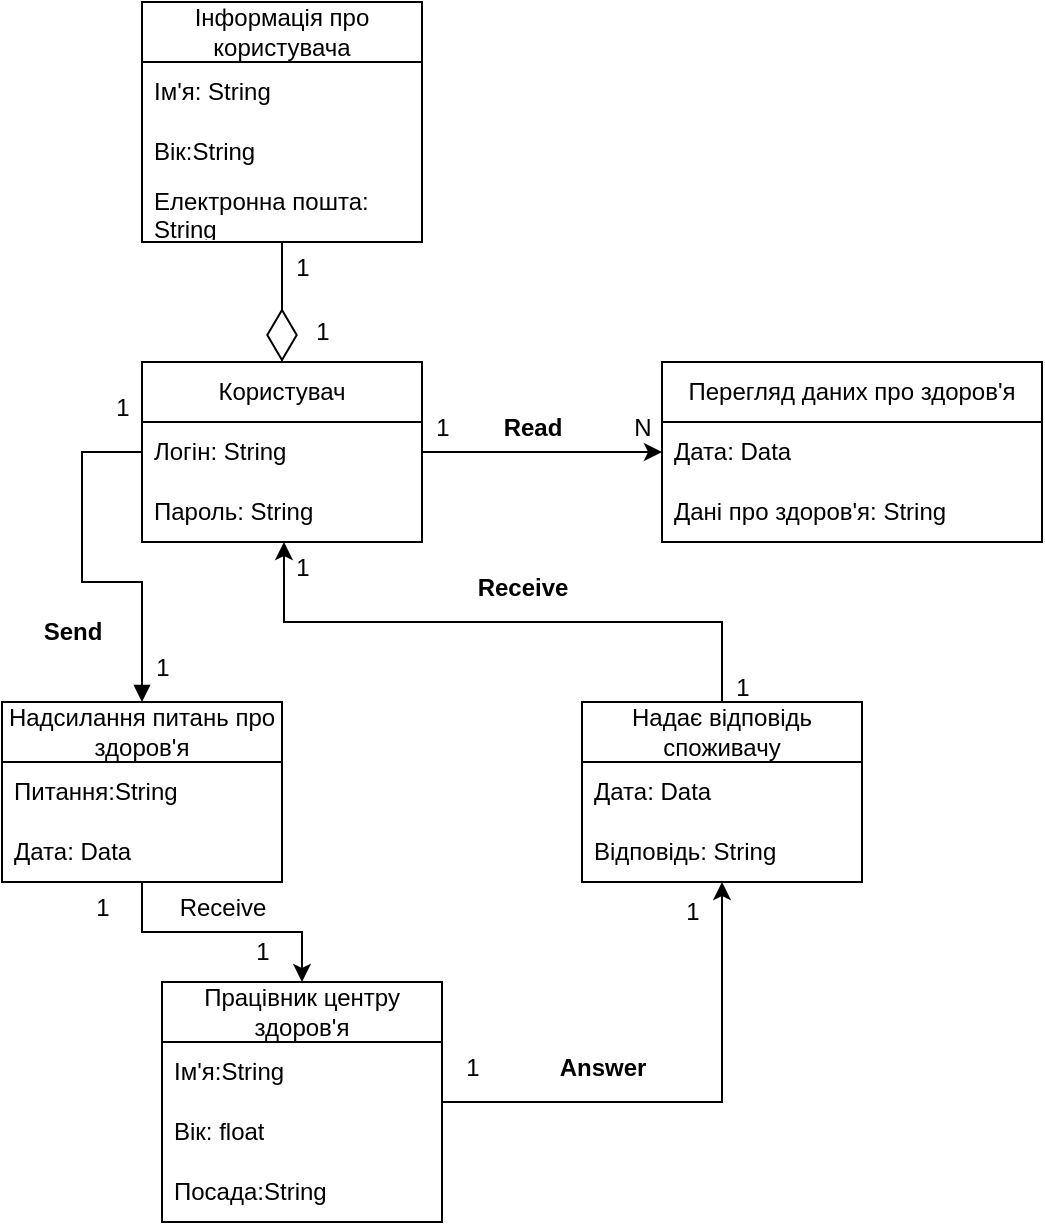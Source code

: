 <mxfile version="22.0.4" type="device">
  <diagram name="Page-1" id="9f46799a-70d6-7492-0946-bef42562c5a5">
    <mxGraphModel dx="1674" dy="746" grid="1" gridSize="10" guides="1" tooltips="1" connect="1" arrows="1" fold="1" page="1" pageScale="1" pageWidth="1100" pageHeight="850" background="none" math="0" shadow="0">
      <root>
        <mxCell id="0" />
        <mxCell id="1" parent="0" />
        <mxCell id="9bia1SHxIzR9saYs0n-D-1" value="Перегляд даних про здоров&#39;я" style="swimlane;fontStyle=0;childLayout=stackLayout;horizontal=1;startSize=30;horizontalStack=0;resizeParent=1;resizeParentMax=0;resizeLast=0;collapsible=1;marginBottom=0;whiteSpace=wrap;html=1;" parent="1" vertex="1">
          <mxGeometry x="330" y="250" width="190" height="90" as="geometry" />
        </mxCell>
        <mxCell id="9bia1SHxIzR9saYs0n-D-2" value="Дата: Data" style="text;strokeColor=none;fillColor=none;align=left;verticalAlign=middle;spacingLeft=4;spacingRight=4;overflow=hidden;points=[[0,0.5],[1,0.5]];portConstraint=eastwest;rotatable=0;whiteSpace=wrap;html=1;" parent="9bia1SHxIzR9saYs0n-D-1" vertex="1">
          <mxGeometry y="30" width="190" height="30" as="geometry" />
        </mxCell>
        <mxCell id="9bia1SHxIzR9saYs0n-D-4" value="Дані про здоров&#39;я: String" style="text;strokeColor=none;fillColor=none;align=left;verticalAlign=middle;spacingLeft=4;spacingRight=4;overflow=hidden;points=[[0,0.5],[1,0.5]];portConstraint=eastwest;rotatable=0;whiteSpace=wrap;html=1;" parent="9bia1SHxIzR9saYs0n-D-1" vertex="1">
          <mxGeometry y="60" width="190" height="30" as="geometry" />
        </mxCell>
        <mxCell id="9bia1SHxIzR9saYs0n-D-5" value="Користувач" style="swimlane;fontStyle=0;childLayout=stackLayout;horizontal=1;startSize=30;horizontalStack=0;resizeParent=1;resizeParentMax=0;resizeLast=0;collapsible=1;marginBottom=0;whiteSpace=wrap;html=1;" parent="1" vertex="1">
          <mxGeometry x="70" y="250" width="140" height="90" as="geometry" />
        </mxCell>
        <mxCell id="9bia1SHxIzR9saYs0n-D-6" value="Логін: String" style="text;strokeColor=none;fillColor=none;align=left;verticalAlign=middle;spacingLeft=4;spacingRight=4;overflow=hidden;points=[[0,0.5],[1,0.5]];portConstraint=eastwest;rotatable=0;whiteSpace=wrap;html=1;" parent="9bia1SHxIzR9saYs0n-D-5" vertex="1">
          <mxGeometry y="30" width="140" height="30" as="geometry" />
        </mxCell>
        <mxCell id="9bia1SHxIzR9saYs0n-D-8" value="Пароль:&amp;nbsp;String " style="text;strokeColor=none;fillColor=none;align=left;verticalAlign=middle;spacingLeft=4;spacingRight=4;overflow=hidden;points=[[0,0.5],[1,0.5]];portConstraint=eastwest;rotatable=0;whiteSpace=wrap;html=1;" parent="9bia1SHxIzR9saYs0n-D-5" vertex="1">
          <mxGeometry y="60" width="140" height="30" as="geometry" />
        </mxCell>
        <mxCell id="9bia1SHxIzR9saYs0n-D-9" value="Інформація про користувача" style="swimlane;fontStyle=0;childLayout=stackLayout;horizontal=1;startSize=30;horizontalStack=0;resizeParent=1;resizeParentMax=0;resizeLast=0;collapsible=1;marginBottom=0;whiteSpace=wrap;html=1;" parent="1" vertex="1">
          <mxGeometry x="70" y="70" width="140" height="120" as="geometry" />
        </mxCell>
        <mxCell id="9bia1SHxIzR9saYs0n-D-10" value="Ім&#39;я: String" style="text;strokeColor=none;fillColor=none;align=left;verticalAlign=middle;spacingLeft=4;spacingRight=4;overflow=hidden;points=[[0,0.5],[1,0.5]];portConstraint=eastwest;rotatable=0;whiteSpace=wrap;html=1;" parent="9bia1SHxIzR9saYs0n-D-9" vertex="1">
          <mxGeometry y="30" width="140" height="30" as="geometry" />
        </mxCell>
        <mxCell id="9bia1SHxIzR9saYs0n-D-12" value="Вік:String" style="text;strokeColor=none;fillColor=none;align=left;verticalAlign=middle;spacingLeft=4;spacingRight=4;overflow=hidden;points=[[0,0.5],[1,0.5]];portConstraint=eastwest;rotatable=0;whiteSpace=wrap;html=1;" parent="9bia1SHxIzR9saYs0n-D-9" vertex="1">
          <mxGeometry y="60" width="140" height="30" as="geometry" />
        </mxCell>
        <mxCell id="9bia1SHxIzR9saYs0n-D-24" value="Електронна пошта: String" style="text;strokeColor=none;fillColor=none;align=left;verticalAlign=middle;spacingLeft=4;spacingRight=4;overflow=hidden;points=[[0,0.5],[1,0.5]];portConstraint=eastwest;rotatable=0;whiteSpace=wrap;html=1;" parent="9bia1SHxIzR9saYs0n-D-9" vertex="1">
          <mxGeometry y="90" width="140" height="30" as="geometry" />
        </mxCell>
        <mxCell id="9bia1SHxIzR9saYs0n-D-43" style="edgeStyle=orthogonalEdgeStyle;rounded=0;orthogonalLoop=1;jettySize=auto;html=1;exitX=1;exitY=0.5;exitDx=0;exitDy=0;entryX=0.5;entryY=1;entryDx=0;entryDy=0;" parent="1" source="9bia1SHxIzR9saYs0n-D-14" target="9bia1SHxIzR9saYs0n-D-28" edge="1">
          <mxGeometry relative="1" as="geometry" />
        </mxCell>
        <mxCell id="9bia1SHxIzR9saYs0n-D-14" value="Працівник центру здоров&#39;я" style="swimlane;fontStyle=0;childLayout=stackLayout;horizontal=1;startSize=30;horizontalStack=0;resizeParent=1;resizeParentMax=0;resizeLast=0;collapsible=1;marginBottom=0;whiteSpace=wrap;html=1;" parent="1" vertex="1">
          <mxGeometry x="80" y="560" width="140" height="120" as="geometry" />
        </mxCell>
        <mxCell id="9bia1SHxIzR9saYs0n-D-16" value="Ім&#39;я:String" style="text;strokeColor=none;fillColor=none;align=left;verticalAlign=middle;spacingLeft=4;spacingRight=4;overflow=hidden;points=[[0,0.5],[1,0.5]];portConstraint=eastwest;rotatable=0;whiteSpace=wrap;html=1;" parent="9bia1SHxIzR9saYs0n-D-14" vertex="1">
          <mxGeometry y="30" width="140" height="30" as="geometry" />
        </mxCell>
        <mxCell id="9bia1SHxIzR9saYs0n-D-17" value="Вік: float" style="text;strokeColor=none;fillColor=none;align=left;verticalAlign=middle;spacingLeft=4;spacingRight=4;overflow=hidden;points=[[0,0.5],[1,0.5]];portConstraint=eastwest;rotatable=0;whiteSpace=wrap;html=1;" parent="9bia1SHxIzR9saYs0n-D-14" vertex="1">
          <mxGeometry y="60" width="140" height="30" as="geometry" />
        </mxCell>
        <mxCell id="9bia1SHxIzR9saYs0n-D-33" value="Посада:String" style="text;strokeColor=none;fillColor=none;align=left;verticalAlign=middle;spacingLeft=4;spacingRight=4;overflow=hidden;points=[[0,0.5],[1,0.5]];portConstraint=eastwest;rotatable=0;whiteSpace=wrap;html=1;" parent="9bia1SHxIzR9saYs0n-D-14" vertex="1">
          <mxGeometry y="90" width="140" height="30" as="geometry" />
        </mxCell>
        <mxCell id="9bia1SHxIzR9saYs0n-D-45" style="edgeStyle=orthogonalEdgeStyle;rounded=0;orthogonalLoop=1;jettySize=auto;html=1;entryX=0.5;entryY=0;entryDx=0;entryDy=0;" parent="1" source="9bia1SHxIzR9saYs0n-D-25" target="9bia1SHxIzR9saYs0n-D-14" edge="1">
          <mxGeometry relative="1" as="geometry" />
        </mxCell>
        <mxCell id="9bia1SHxIzR9saYs0n-D-25" value="Надсилання питань про здоров&#39;я" style="swimlane;fontStyle=0;childLayout=stackLayout;horizontal=1;startSize=30;horizontalStack=0;resizeParent=1;resizeParentMax=0;resizeLast=0;collapsible=1;marginBottom=0;whiteSpace=wrap;html=1;" parent="1" vertex="1">
          <mxGeometry y="420" width="140" height="90" as="geometry" />
        </mxCell>
        <mxCell id="9bia1SHxIzR9saYs0n-D-26" value="Питання:String" style="text;strokeColor=none;fillColor=none;align=left;verticalAlign=middle;spacingLeft=4;spacingRight=4;overflow=hidden;points=[[0,0.5],[1,0.5]];portConstraint=eastwest;rotatable=0;whiteSpace=wrap;html=1;" parent="9bia1SHxIzR9saYs0n-D-25" vertex="1">
          <mxGeometry y="30" width="140" height="30" as="geometry" />
        </mxCell>
        <mxCell id="9bia1SHxIzR9saYs0n-D-34" value="Дата: Data" style="text;strokeColor=none;fillColor=none;align=left;verticalAlign=middle;spacingLeft=4;spacingRight=4;overflow=hidden;points=[[0,0.5],[1,0.5]];portConstraint=eastwest;rotatable=0;whiteSpace=wrap;html=1;" parent="9bia1SHxIzR9saYs0n-D-25" vertex="1">
          <mxGeometry y="60" width="140" height="30" as="geometry" />
        </mxCell>
        <mxCell id="9bia1SHxIzR9saYs0n-D-28" value="Надає відповідь споживачу" style="swimlane;fontStyle=0;childLayout=stackLayout;horizontal=1;startSize=30;horizontalStack=0;resizeParent=1;resizeParentMax=0;resizeLast=0;collapsible=1;marginBottom=0;whiteSpace=wrap;html=1;" parent="1" vertex="1">
          <mxGeometry x="290" y="420" width="140" height="90" as="geometry" />
        </mxCell>
        <mxCell id="9bia1SHxIzR9saYs0n-D-32" value="Дата: Data" style="text;strokeColor=none;fillColor=none;align=left;verticalAlign=middle;spacingLeft=4;spacingRight=4;overflow=hidden;points=[[0,0.5],[1,0.5]];portConstraint=eastwest;rotatable=0;whiteSpace=wrap;html=1;" parent="9bia1SHxIzR9saYs0n-D-28" vertex="1">
          <mxGeometry y="30" width="140" height="30" as="geometry" />
        </mxCell>
        <mxCell id="9bia1SHxIzR9saYs0n-D-31" value="Відповідь: String" style="text;strokeColor=none;fillColor=none;align=left;verticalAlign=middle;spacingLeft=4;spacingRight=4;overflow=hidden;points=[[0,0.5],[1,0.5]];portConstraint=eastwest;rotatable=0;whiteSpace=wrap;html=1;" parent="9bia1SHxIzR9saYs0n-D-28" vertex="1">
          <mxGeometry y="60" width="140" height="30" as="geometry" />
        </mxCell>
        <mxCell id="9bia1SHxIzR9saYs0n-D-36" value="" style="endArrow=diamondThin;endFill=0;endSize=24;html=1;rounded=0;entryX=0.5;entryY=0;entryDx=0;entryDy=0;exitX=0.5;exitY=1;exitDx=0;exitDy=0;" parent="1" source="9bia1SHxIzR9saYs0n-D-9" target="9bia1SHxIzR9saYs0n-D-5" edge="1">
          <mxGeometry width="160" relative="1" as="geometry">
            <mxPoint x="270" y="420" as="sourcePoint" />
            <mxPoint x="430" y="420" as="targetPoint" />
          </mxGeometry>
        </mxCell>
        <mxCell id="9bia1SHxIzR9saYs0n-D-37" value="" style="endArrow=classic;html=1;rounded=0;entryX=0;entryY=0.5;entryDx=0;entryDy=0;exitX=1;exitY=0.5;exitDx=0;exitDy=0;" parent="1" source="9bia1SHxIzR9saYs0n-D-5" target="9bia1SHxIzR9saYs0n-D-2" edge="1">
          <mxGeometry width="50" height="50" relative="1" as="geometry">
            <mxPoint x="330" y="450" as="sourcePoint" />
            <mxPoint x="380" y="400" as="targetPoint" />
          </mxGeometry>
        </mxCell>
        <mxCell id="9bia1SHxIzR9saYs0n-D-38" value="&lt;b&gt;Read&lt;br&gt;&lt;/b&gt;" style="text;html=1;align=center;verticalAlign=middle;resizable=0;points=[];autosize=1;strokeColor=none;fillColor=none;" parent="1" vertex="1">
          <mxGeometry x="240" y="268" width="50" height="30" as="geometry" />
        </mxCell>
        <mxCell id="9bia1SHxIzR9saYs0n-D-41" value="" style="html=1;verticalAlign=bottom;endArrow=block;curved=0;rounded=0;entryX=0.5;entryY=0;entryDx=0;entryDy=0;exitX=0;exitY=0.5;exitDx=0;exitDy=0;" parent="1" source="9bia1SHxIzR9saYs0n-D-6" target="9bia1SHxIzR9saYs0n-D-25" edge="1">
          <mxGeometry width="80" relative="1" as="geometry">
            <mxPoint x="310" y="420" as="sourcePoint" />
            <mxPoint x="390" y="420" as="targetPoint" />
            <Array as="points">
              <mxPoint x="40" y="295" />
              <mxPoint x="40" y="360" />
              <mxPoint x="70" y="360" />
            </Array>
          </mxGeometry>
        </mxCell>
        <mxCell id="9bia1SHxIzR9saYs0n-D-42" value="&lt;b&gt;Send&lt;br&gt;&lt;/b&gt;" style="text;html=1;align=center;verticalAlign=middle;resizable=0;points=[];autosize=1;strokeColor=none;fillColor=none;rotation=0;" parent="1" vertex="1">
          <mxGeometry x="10" y="370" width="50" height="30" as="geometry" />
        </mxCell>
        <mxCell id="9bia1SHxIzR9saYs0n-D-44" value="&lt;b&gt;Answer&lt;/b&gt;" style="text;html=1;align=center;verticalAlign=middle;resizable=0;points=[];autosize=1;strokeColor=none;fillColor=none;" parent="1" vertex="1">
          <mxGeometry x="265" y="588" width="70" height="30" as="geometry" />
        </mxCell>
        <mxCell id="9bia1SHxIzR9saYs0n-D-46" value="Receive" style="text;html=1;align=center;verticalAlign=middle;resizable=0;points=[];autosize=1;strokeColor=none;fillColor=none;" parent="1" vertex="1">
          <mxGeometry x="75" y="508" width="70" height="30" as="geometry" />
        </mxCell>
        <mxCell id="9bia1SHxIzR9saYs0n-D-47" style="edgeStyle=orthogonalEdgeStyle;rounded=0;orthogonalLoop=1;jettySize=auto;html=1;exitX=0.5;exitY=0;exitDx=0;exitDy=0;entryX=0.507;entryY=1;entryDx=0;entryDy=0;entryPerimeter=0;" parent="1" source="9bia1SHxIzR9saYs0n-D-28" target="9bia1SHxIzR9saYs0n-D-8" edge="1">
          <mxGeometry relative="1" as="geometry" />
        </mxCell>
        <mxCell id="9bia1SHxIzR9saYs0n-D-48" value="&lt;b&gt;Receive&lt;/b&gt;" style="text;html=1;align=center;verticalAlign=middle;resizable=0;points=[];autosize=1;strokeColor=none;fillColor=none;" parent="1" vertex="1">
          <mxGeometry x="225" y="348" width="70" height="30" as="geometry" />
        </mxCell>
        <mxCell id="w-1KXseZEpG_z7EYwiBP-1" value="1" style="text;html=1;align=center;verticalAlign=middle;resizable=0;points=[];autosize=1;strokeColor=none;fillColor=none;" vertex="1" parent="1">
          <mxGeometry x="330" y="510" width="30" height="30" as="geometry" />
        </mxCell>
        <mxCell id="w-1KXseZEpG_z7EYwiBP-2" value="1" style="text;html=1;align=center;verticalAlign=middle;resizable=0;points=[];autosize=1;strokeColor=none;fillColor=none;" vertex="1" parent="1">
          <mxGeometry x="220" y="588" width="30" height="30" as="geometry" />
        </mxCell>
        <mxCell id="w-1KXseZEpG_z7EYwiBP-3" value="1" style="text;html=1;align=center;verticalAlign=middle;resizable=0;points=[];autosize=1;strokeColor=none;fillColor=none;" vertex="1" parent="1">
          <mxGeometry x="35" y="508" width="30" height="30" as="geometry" />
        </mxCell>
        <mxCell id="w-1KXseZEpG_z7EYwiBP-4" value="1" style="text;html=1;align=center;verticalAlign=middle;resizable=0;points=[];autosize=1;strokeColor=none;fillColor=none;" vertex="1" parent="1">
          <mxGeometry x="115" y="530" width="30" height="30" as="geometry" />
        </mxCell>
        <mxCell id="w-1KXseZEpG_z7EYwiBP-5" value="1" style="text;html=1;align=center;verticalAlign=middle;resizable=0;points=[];autosize=1;strokeColor=none;fillColor=none;" vertex="1" parent="1">
          <mxGeometry x="355" y="398" width="30" height="30" as="geometry" />
        </mxCell>
        <mxCell id="w-1KXseZEpG_z7EYwiBP-6" value="1" style="text;html=1;align=center;verticalAlign=middle;resizable=0;points=[];autosize=1;strokeColor=none;fillColor=none;" vertex="1" parent="1">
          <mxGeometry x="135" y="338" width="30" height="30" as="geometry" />
        </mxCell>
        <mxCell id="w-1KXseZEpG_z7EYwiBP-7" value="1" style="text;html=1;align=center;verticalAlign=middle;resizable=0;points=[];autosize=1;strokeColor=none;fillColor=none;" vertex="1" parent="1">
          <mxGeometry x="65" y="388" width="30" height="30" as="geometry" />
        </mxCell>
        <mxCell id="w-1KXseZEpG_z7EYwiBP-8" value="1" style="text;html=1;align=center;verticalAlign=middle;resizable=0;points=[];autosize=1;strokeColor=none;fillColor=none;" vertex="1" parent="1">
          <mxGeometry x="45" y="258" width="30" height="30" as="geometry" />
        </mxCell>
        <mxCell id="w-1KXseZEpG_z7EYwiBP-9" value="1" style="text;html=1;align=center;verticalAlign=middle;resizable=0;points=[];autosize=1;strokeColor=none;fillColor=none;" vertex="1" parent="1">
          <mxGeometry x="205" y="268" width="30" height="30" as="geometry" />
        </mxCell>
        <mxCell id="w-1KXseZEpG_z7EYwiBP-10" value="N" style="text;html=1;align=center;verticalAlign=middle;resizable=0;points=[];autosize=1;strokeColor=none;fillColor=none;" vertex="1" parent="1">
          <mxGeometry x="305" y="268" width="30" height="30" as="geometry" />
        </mxCell>
        <mxCell id="w-1KXseZEpG_z7EYwiBP-11" value="1" style="text;html=1;align=center;verticalAlign=middle;resizable=0;points=[];autosize=1;strokeColor=none;fillColor=none;" vertex="1" parent="1">
          <mxGeometry x="135" y="188" width="30" height="30" as="geometry" />
        </mxCell>
        <mxCell id="w-1KXseZEpG_z7EYwiBP-13" value="1" style="text;html=1;align=center;verticalAlign=middle;resizable=0;points=[];autosize=1;strokeColor=none;fillColor=none;" vertex="1" parent="1">
          <mxGeometry x="145" y="220" width="30" height="30" as="geometry" />
        </mxCell>
      </root>
    </mxGraphModel>
  </diagram>
</mxfile>
